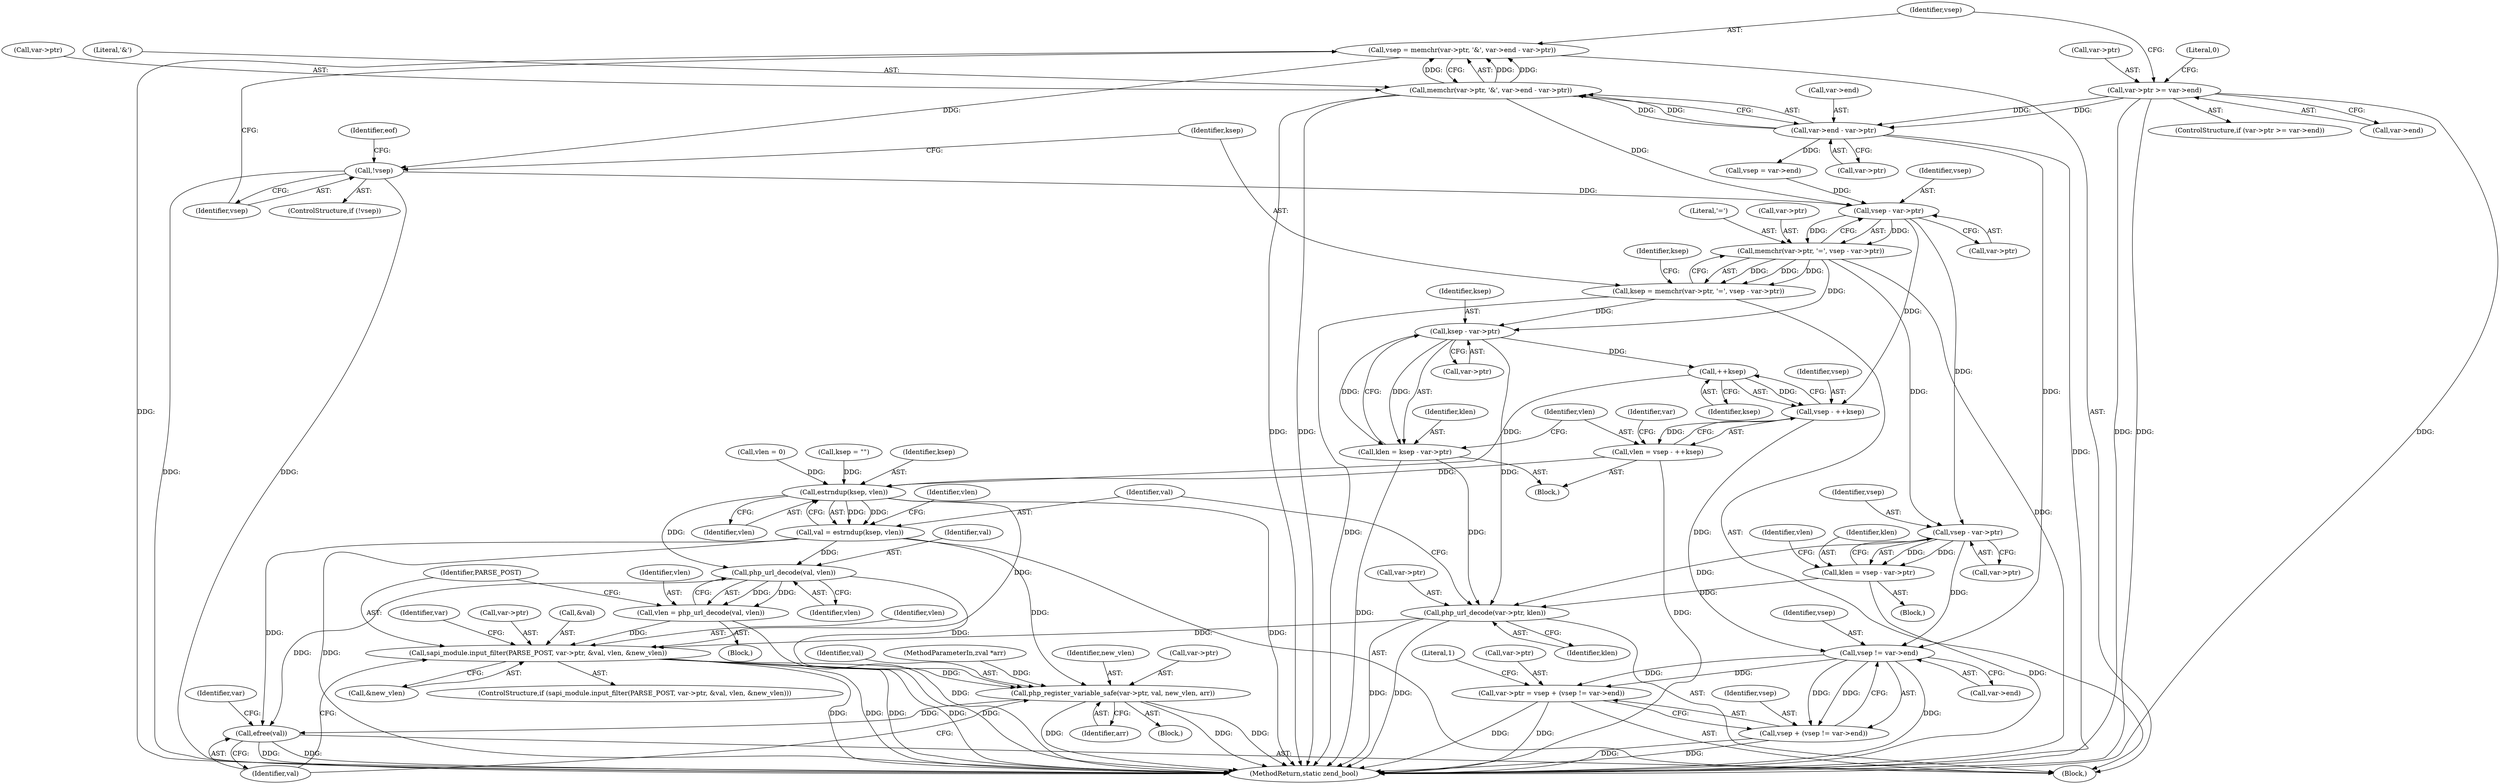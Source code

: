 digraph "1_php-src_a15bffd105ac28fd0dd9b596632dbf035238fda3@API" {
"1000124" [label="(Call,vsep = memchr(var->ptr, '&', var->end - var->ptr))"];
"1000126" [label="(Call,memchr(var->ptr, '&', var->end - var->ptr))"];
"1000131" [label="(Call,var->end - var->ptr)"];
"1000114" [label="(Call,var->ptr >= var->end)"];
"1000139" [label="(Call,!vsep)"];
"1000162" [label="(Call,vsep - var->ptr)"];
"1000157" [label="(Call,memchr(var->ptr, '=', vsep - var->ptr))"];
"1000155" [label="(Call,ksep = memchr(var->ptr, '=', vsep - var->ptr))"];
"1000176" [label="(Call,ksep - var->ptr)"];
"1000174" [label="(Call,klen = ksep - var->ptr)"];
"1000202" [label="(Call,php_url_decode(var->ptr, klen))"];
"1000221" [label="(Call,sapi_module.input_filter(PARSE_POST, var->ptr, &val, vlen, &new_vlen))"];
"1000232" [label="(Call,php_register_variable_safe(var->ptr, val, new_vlen, arr))"];
"1000239" [label="(Call,efree(val))"];
"1000185" [label="(Call,++ksep)"];
"1000183" [label="(Call,vsep - ++ksep)"];
"1000181" [label="(Call,vlen = vsep - ++ksep)"];
"1000209" [label="(Call,estrndup(ksep, vlen))"];
"1000207" [label="(Call,val = estrndup(ksep, vlen))"];
"1000217" [label="(Call,php_url_decode(val, vlen))"];
"1000215" [label="(Call,vlen = php_url_decode(val, vlen))"];
"1000247" [label="(Call,vsep != var->end)"];
"1000241" [label="(Call,var->ptr = vsep + (vsep != var->end))"];
"1000245" [label="(Call,vsep + (vsep != var->end))"];
"1000194" [label="(Call,vsep - var->ptr)"];
"1000192" [label="(Call,klen = vsep - var->ptr)"];
"1000204" [label="(Identifier,var)"];
"1000124" [label="(Call,vsep = memchr(var->ptr, '&', var->end - var->ptr))"];
"1000177" [label="(Identifier,ksep)"];
"1000241" [label="(Call,var->ptr = vsep + (vsep != var->end))"];
"1000226" [label="(Call,&val)"];
"1000118" [label="(Call,var->end)"];
"1000203" [label="(Call,var->ptr)"];
"1000127" [label="(Call,var->ptr)"];
"1000183" [label="(Call,vsep - ++ksep)"];
"1000213" [label="(Identifier,vlen)"];
"1000233" [label="(Call,var->ptr)"];
"1000135" [label="(Call,var->ptr)"];
"1000139" [label="(Call,!vsep)"];
"1000175" [label="(Identifier,klen)"];
"1000132" [label="(Call,var->end)"];
"1000188" [label="(Block,)"];
"1000246" [label="(Identifier,vsep)"];
"1000181" [label="(Call,vlen = vsep - ++ksep)"];
"1000131" [label="(Call,var->end - var->ptr)"];
"1000222" [label="(Identifier,PARSE_POST)"];
"1000185" [label="(Call,++ksep)"];
"1000199" [label="(Call,vlen = 0)"];
"1000209" [label="(Call,estrndup(ksep, vlen))"];
"1000194" [label="(Call,vsep - var->ptr)"];
"1000168" [label="(Identifier,ksep)"];
"1000123" [label="(Literal,0)"];
"1000253" [label="(Literal,1)"];
"1000115" [label="(Call,var->ptr)"];
"1000140" [label="(Identifier,vsep)"];
"1000162" [label="(Call,vsep - var->ptr)"];
"1000217" [label="(Call,php_url_decode(val, vlen))"];
"1000138" [label="(ControlStructure,if (!vsep))"];
"1000157" [label="(Call,memchr(var->ptr, '=', vsep - var->ptr))"];
"1000144" [label="(Identifier,eof)"];
"1000229" [label="(Call,&new_vlen)"];
"1000189" [label="(Call,ksep = \"\")"];
"1000245" [label="(Call,vsep + (vsep != var->end))"];
"1000242" [label="(Call,var->ptr)"];
"1000228" [label="(Identifier,vlen)"];
"1000232" [label="(Call,php_register_variable_safe(var->ptr, val, new_vlen, arr))"];
"1000216" [label="(Identifier,vlen)"];
"1000169" [label="(Block,)"];
"1000161" [label="(Literal,'=')"];
"1000254" [label="(MethodReturn,static zend_bool)"];
"1000114" [label="(Call,var->ptr >= var->end)"];
"1000200" [label="(Identifier,vlen)"];
"1000186" [label="(Identifier,ksep)"];
"1000184" [label="(Identifier,vsep)"];
"1000195" [label="(Identifier,vsep)"];
"1000155" [label="(Call,ksep = memchr(var->ptr, '=', vsep - var->ptr))"];
"1000211" [label="(Identifier,vlen)"];
"1000240" [label="(Identifier,val)"];
"1000234" [label="(Identifier,var)"];
"1000126" [label="(Call,memchr(var->ptr, '&', var->end - var->ptr))"];
"1000248" [label="(Identifier,vsep)"];
"1000176" [label="(Call,ksep - var->ptr)"];
"1000158" [label="(Call,var->ptr)"];
"1000196" [label="(Call,var->ptr)"];
"1000163" [label="(Identifier,vsep)"];
"1000238" [label="(Identifier,arr)"];
"1000223" [label="(Call,var->ptr)"];
"1000193" [label="(Identifier,klen)"];
"1000207" [label="(Call,val = estrndup(ksep, vlen))"];
"1000192" [label="(Call,klen = vsep - var->ptr)"];
"1000156" [label="(Identifier,ksep)"];
"1000239" [label="(Call,efree(val))"];
"1000220" [label="(ControlStructure,if (sapi_module.input_filter(PARSE_POST, var->ptr, &val, vlen, &new_vlen)))"];
"1000150" [label="(Call,vsep = var->end)"];
"1000218" [label="(Identifier,val)"];
"1000210" [label="(Identifier,ksep)"];
"1000125" [label="(Identifier,vsep)"];
"1000247" [label="(Call,vsep != var->end)"];
"1000164" [label="(Call,var->ptr)"];
"1000174" [label="(Call,klen = ksep - var->ptr)"];
"1000182" [label="(Identifier,vlen)"];
"1000219" [label="(Identifier,vlen)"];
"1000214" [label="(Block,)"];
"1000178" [label="(Call,var->ptr)"];
"1000130" [label="(Literal,'&')"];
"1000236" [label="(Identifier,val)"];
"1000249" [label="(Call,var->end)"];
"1000103" [label="(MethodParameterIn,zval *arr)"];
"1000106" [label="(Block,)"];
"1000221" [label="(Call,sapi_module.input_filter(PARSE_POST, var->ptr, &val, vlen, &new_vlen))"];
"1000231" [label="(Block,)"];
"1000215" [label="(Call,vlen = php_url_decode(val, vlen))"];
"1000237" [label="(Identifier,new_vlen)"];
"1000206" [label="(Identifier,klen)"];
"1000113" [label="(ControlStructure,if (var->ptr >= var->end))"];
"1000243" [label="(Identifier,var)"];
"1000208" [label="(Identifier,val)"];
"1000202" [label="(Call,php_url_decode(var->ptr, klen))"];
"1000124" -> "1000106"  [label="AST: "];
"1000124" -> "1000126"  [label="CFG: "];
"1000125" -> "1000124"  [label="AST: "];
"1000126" -> "1000124"  [label="AST: "];
"1000140" -> "1000124"  [label="CFG: "];
"1000124" -> "1000254"  [label="DDG: "];
"1000126" -> "1000124"  [label="DDG: "];
"1000126" -> "1000124"  [label="DDG: "];
"1000126" -> "1000124"  [label="DDG: "];
"1000124" -> "1000139"  [label="DDG: "];
"1000126" -> "1000131"  [label="CFG: "];
"1000127" -> "1000126"  [label="AST: "];
"1000130" -> "1000126"  [label="AST: "];
"1000131" -> "1000126"  [label="AST: "];
"1000126" -> "1000254"  [label="DDG: "];
"1000126" -> "1000254"  [label="DDG: "];
"1000131" -> "1000126"  [label="DDG: "];
"1000131" -> "1000126"  [label="DDG: "];
"1000126" -> "1000162"  [label="DDG: "];
"1000131" -> "1000135"  [label="CFG: "];
"1000132" -> "1000131"  [label="AST: "];
"1000135" -> "1000131"  [label="AST: "];
"1000131" -> "1000254"  [label="DDG: "];
"1000114" -> "1000131"  [label="DDG: "];
"1000114" -> "1000131"  [label="DDG: "];
"1000131" -> "1000150"  [label="DDG: "];
"1000131" -> "1000247"  [label="DDG: "];
"1000114" -> "1000113"  [label="AST: "];
"1000114" -> "1000118"  [label="CFG: "];
"1000115" -> "1000114"  [label="AST: "];
"1000118" -> "1000114"  [label="AST: "];
"1000123" -> "1000114"  [label="CFG: "];
"1000125" -> "1000114"  [label="CFG: "];
"1000114" -> "1000254"  [label="DDG: "];
"1000114" -> "1000254"  [label="DDG: "];
"1000114" -> "1000254"  [label="DDG: "];
"1000139" -> "1000138"  [label="AST: "];
"1000139" -> "1000140"  [label="CFG: "];
"1000140" -> "1000139"  [label="AST: "];
"1000144" -> "1000139"  [label="CFG: "];
"1000156" -> "1000139"  [label="CFG: "];
"1000139" -> "1000254"  [label="DDG: "];
"1000139" -> "1000254"  [label="DDG: "];
"1000139" -> "1000162"  [label="DDG: "];
"1000162" -> "1000157"  [label="AST: "];
"1000162" -> "1000164"  [label="CFG: "];
"1000163" -> "1000162"  [label="AST: "];
"1000164" -> "1000162"  [label="AST: "];
"1000157" -> "1000162"  [label="CFG: "];
"1000162" -> "1000157"  [label="DDG: "];
"1000162" -> "1000157"  [label="DDG: "];
"1000150" -> "1000162"  [label="DDG: "];
"1000162" -> "1000183"  [label="DDG: "];
"1000162" -> "1000194"  [label="DDG: "];
"1000157" -> "1000155"  [label="AST: "];
"1000158" -> "1000157"  [label="AST: "];
"1000161" -> "1000157"  [label="AST: "];
"1000155" -> "1000157"  [label="CFG: "];
"1000157" -> "1000254"  [label="DDG: "];
"1000157" -> "1000155"  [label="DDG: "];
"1000157" -> "1000155"  [label="DDG: "];
"1000157" -> "1000155"  [label="DDG: "];
"1000157" -> "1000176"  [label="DDG: "];
"1000157" -> "1000194"  [label="DDG: "];
"1000155" -> "1000106"  [label="AST: "];
"1000156" -> "1000155"  [label="AST: "];
"1000168" -> "1000155"  [label="CFG: "];
"1000155" -> "1000254"  [label="DDG: "];
"1000155" -> "1000176"  [label="DDG: "];
"1000176" -> "1000174"  [label="AST: "];
"1000176" -> "1000178"  [label="CFG: "];
"1000177" -> "1000176"  [label="AST: "];
"1000178" -> "1000176"  [label="AST: "];
"1000174" -> "1000176"  [label="CFG: "];
"1000176" -> "1000174"  [label="DDG: "];
"1000176" -> "1000174"  [label="DDG: "];
"1000176" -> "1000185"  [label="DDG: "];
"1000176" -> "1000202"  [label="DDG: "];
"1000174" -> "1000169"  [label="AST: "];
"1000175" -> "1000174"  [label="AST: "];
"1000182" -> "1000174"  [label="CFG: "];
"1000174" -> "1000254"  [label="DDG: "];
"1000174" -> "1000202"  [label="DDG: "];
"1000202" -> "1000106"  [label="AST: "];
"1000202" -> "1000206"  [label="CFG: "];
"1000203" -> "1000202"  [label="AST: "];
"1000206" -> "1000202"  [label="AST: "];
"1000208" -> "1000202"  [label="CFG: "];
"1000202" -> "1000254"  [label="DDG: "];
"1000202" -> "1000254"  [label="DDG: "];
"1000194" -> "1000202"  [label="DDG: "];
"1000192" -> "1000202"  [label="DDG: "];
"1000202" -> "1000221"  [label="DDG: "];
"1000221" -> "1000220"  [label="AST: "];
"1000221" -> "1000229"  [label="CFG: "];
"1000222" -> "1000221"  [label="AST: "];
"1000223" -> "1000221"  [label="AST: "];
"1000226" -> "1000221"  [label="AST: "];
"1000228" -> "1000221"  [label="AST: "];
"1000229" -> "1000221"  [label="AST: "];
"1000234" -> "1000221"  [label="CFG: "];
"1000240" -> "1000221"  [label="CFG: "];
"1000221" -> "1000254"  [label="DDG: "];
"1000221" -> "1000254"  [label="DDG: "];
"1000221" -> "1000254"  [label="DDG: "];
"1000221" -> "1000254"  [label="DDG: "];
"1000221" -> "1000254"  [label="DDG: "];
"1000215" -> "1000221"  [label="DDG: "];
"1000209" -> "1000221"  [label="DDG: "];
"1000221" -> "1000232"  [label="DDG: "];
"1000232" -> "1000231"  [label="AST: "];
"1000232" -> "1000238"  [label="CFG: "];
"1000233" -> "1000232"  [label="AST: "];
"1000236" -> "1000232"  [label="AST: "];
"1000237" -> "1000232"  [label="AST: "];
"1000238" -> "1000232"  [label="AST: "];
"1000240" -> "1000232"  [label="CFG: "];
"1000232" -> "1000254"  [label="DDG: "];
"1000232" -> "1000254"  [label="DDG: "];
"1000232" -> "1000254"  [label="DDG: "];
"1000217" -> "1000232"  [label="DDG: "];
"1000207" -> "1000232"  [label="DDG: "];
"1000103" -> "1000232"  [label="DDG: "];
"1000232" -> "1000239"  [label="DDG: "];
"1000239" -> "1000106"  [label="AST: "];
"1000239" -> "1000240"  [label="CFG: "];
"1000240" -> "1000239"  [label="AST: "];
"1000243" -> "1000239"  [label="CFG: "];
"1000239" -> "1000254"  [label="DDG: "];
"1000239" -> "1000254"  [label="DDG: "];
"1000217" -> "1000239"  [label="DDG: "];
"1000207" -> "1000239"  [label="DDG: "];
"1000185" -> "1000183"  [label="AST: "];
"1000185" -> "1000186"  [label="CFG: "];
"1000186" -> "1000185"  [label="AST: "];
"1000183" -> "1000185"  [label="CFG: "];
"1000185" -> "1000183"  [label="DDG: "];
"1000185" -> "1000209"  [label="DDG: "];
"1000183" -> "1000181"  [label="AST: "];
"1000184" -> "1000183"  [label="AST: "];
"1000181" -> "1000183"  [label="CFG: "];
"1000183" -> "1000181"  [label="DDG: "];
"1000183" -> "1000247"  [label="DDG: "];
"1000181" -> "1000169"  [label="AST: "];
"1000182" -> "1000181"  [label="AST: "];
"1000204" -> "1000181"  [label="CFG: "];
"1000181" -> "1000254"  [label="DDG: "];
"1000181" -> "1000209"  [label="DDG: "];
"1000209" -> "1000207"  [label="AST: "];
"1000209" -> "1000211"  [label="CFG: "];
"1000210" -> "1000209"  [label="AST: "];
"1000211" -> "1000209"  [label="AST: "];
"1000207" -> "1000209"  [label="CFG: "];
"1000209" -> "1000254"  [label="DDG: "];
"1000209" -> "1000207"  [label="DDG: "];
"1000209" -> "1000207"  [label="DDG: "];
"1000189" -> "1000209"  [label="DDG: "];
"1000199" -> "1000209"  [label="DDG: "];
"1000209" -> "1000217"  [label="DDG: "];
"1000207" -> "1000106"  [label="AST: "];
"1000208" -> "1000207"  [label="AST: "];
"1000213" -> "1000207"  [label="CFG: "];
"1000207" -> "1000254"  [label="DDG: "];
"1000207" -> "1000217"  [label="DDG: "];
"1000217" -> "1000215"  [label="AST: "];
"1000217" -> "1000219"  [label="CFG: "];
"1000218" -> "1000217"  [label="AST: "];
"1000219" -> "1000217"  [label="AST: "];
"1000215" -> "1000217"  [label="CFG: "];
"1000217" -> "1000215"  [label="DDG: "];
"1000217" -> "1000215"  [label="DDG: "];
"1000215" -> "1000214"  [label="AST: "];
"1000216" -> "1000215"  [label="AST: "];
"1000222" -> "1000215"  [label="CFG: "];
"1000215" -> "1000254"  [label="DDG: "];
"1000247" -> "1000245"  [label="AST: "];
"1000247" -> "1000249"  [label="CFG: "];
"1000248" -> "1000247"  [label="AST: "];
"1000249" -> "1000247"  [label="AST: "];
"1000245" -> "1000247"  [label="CFG: "];
"1000247" -> "1000254"  [label="DDG: "];
"1000247" -> "1000241"  [label="DDG: "];
"1000247" -> "1000241"  [label="DDG: "];
"1000247" -> "1000245"  [label="DDG: "];
"1000247" -> "1000245"  [label="DDG: "];
"1000194" -> "1000247"  [label="DDG: "];
"1000241" -> "1000106"  [label="AST: "];
"1000241" -> "1000245"  [label="CFG: "];
"1000242" -> "1000241"  [label="AST: "];
"1000245" -> "1000241"  [label="AST: "];
"1000253" -> "1000241"  [label="CFG: "];
"1000241" -> "1000254"  [label="DDG: "];
"1000241" -> "1000254"  [label="DDG: "];
"1000246" -> "1000245"  [label="AST: "];
"1000245" -> "1000254"  [label="DDG: "];
"1000245" -> "1000254"  [label="DDG: "];
"1000194" -> "1000192"  [label="AST: "];
"1000194" -> "1000196"  [label="CFG: "];
"1000195" -> "1000194"  [label="AST: "];
"1000196" -> "1000194"  [label="AST: "];
"1000192" -> "1000194"  [label="CFG: "];
"1000194" -> "1000192"  [label="DDG: "];
"1000194" -> "1000192"  [label="DDG: "];
"1000192" -> "1000188"  [label="AST: "];
"1000193" -> "1000192"  [label="AST: "];
"1000200" -> "1000192"  [label="CFG: "];
"1000192" -> "1000254"  [label="DDG: "];
}
